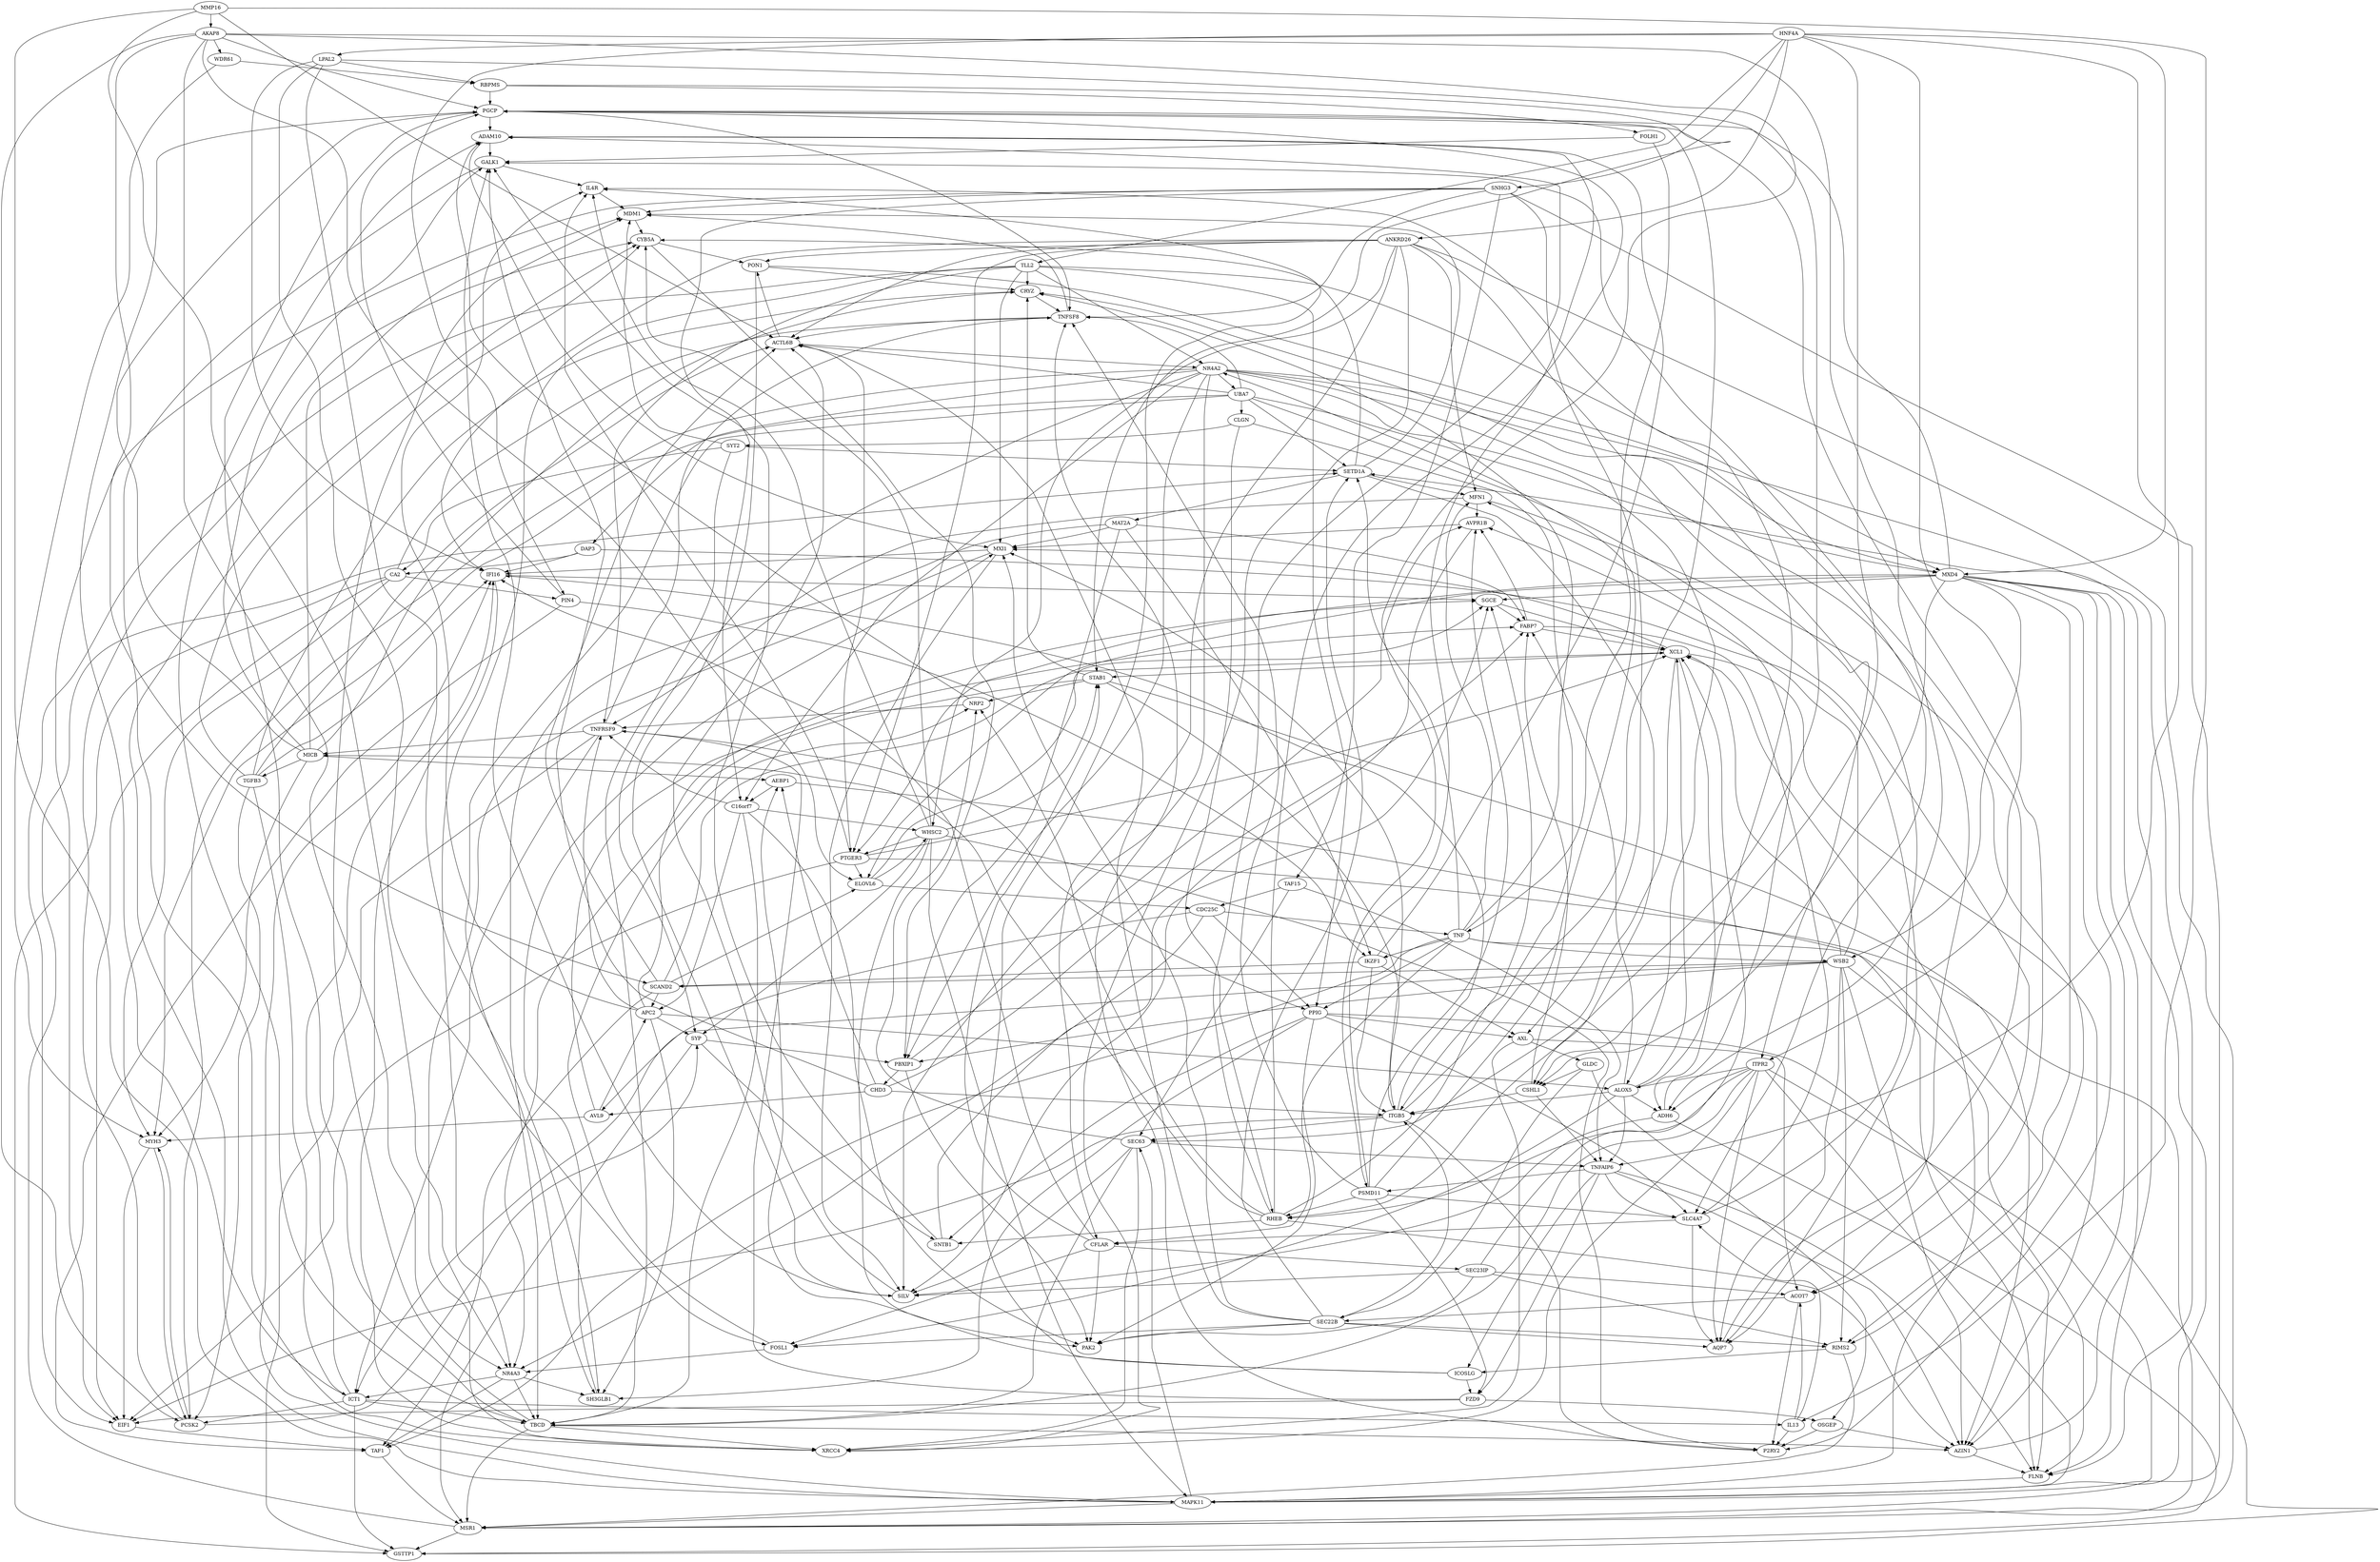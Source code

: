 digraph graphname {
1 [label="MMP16"];
2 [label="ITPR2"];
3 [label="TLL2"];
4 [label="SNHG3"];
5 [label="AVPR1B"];
6 [label="MFN1"];
7 [label="TAF15"];
8 [label="LPAL2"];
9 [label="AKAP8"];
10 [label="UBA7"];
11 [label="OSGEP"];
12 [label="ANKRD26"];
13 [label="WSB2"];
14 [label="GSTTP1"];
15 [label="FABP7"];
16 [label="SEC23IP"];
17 [label="FOLH1"];
18 [label="HNF4A"];
19 [label="NRP2"];
20 [label="STAB1"];
21 [label="PGCP"];
22 [label="IKZF1"];
23 [label="TGFB3"];
24 [label="ADH6"];
25 [label="FZD9"];
26 [label="PSMD11"];
27 [label="RBPMS"];
28 [label="DAP3"];
29 [label="CSHL1"];
30 [label="IL13"];
31 [label="PON1"];
32 [label="CDC25C"];
33 [label="SGCE"];
34 [label="C16orf7"];
35 [label="GLDC"];
36 [label="SNTB1"];
37 [label="ACTL6B"];
38 [label="XRCC4"];
39 [label="AXL"];
40 [label="MSR1"];
41 [label="ELOVL6"];
42 [label="CYB5A"];
43 [label="SYP"];
44 [label="SEC63"];
45 [label="FOSL1"];
46 [label="RIMS2"];
47 [label="MAT2A"];
48 [label="MAPK11"];
49 [label="TAF1"];
50 [label="MDM1"];
51 [label="FLNB"];
52 [label="IL4R"];
53 [label="PAK2"];
54 [label="CRYZ"];
55 [label="SYT2"];
56 [label="EIF1"];
57 [label="GALK1"];
58 [label="AZIN1"];
59 [label="IFI16"];
60 [label="AQP7"];
61 [label="CLGN"];
62 [label="SILV"];
63 [label="SCAND2"];
64 [label="PTGER3"];
65 [label="MYH3"];
66 [label="P2RY2"];
67 [label="AEBP1"];
68 [label="ALOX5"];
69 [label="PBXIP1"];
70 [label="ADAM10"];
71 [label="ICOSLG"];
72 [label="SEC22B"];
73 [label="ACOT7"];
74 [label="SH3GLB1"];
75 [label="ITGB5"];
76 [label="TNFSF8"];
77 [label="WDR61"];
78 [label="APC2"];
79 [label="PPIG"];
80 [label="CFLAR"];
81 [label="PIN4"];
82 [label="TBCD"];
83 [label="AVL9"];
84 [label="WHSC2"];
85 [label="PCSK2"];
86 [label="CA2"];
87 [label="MXI1"];
88 [label="SLC4A7"];
89 [label="ICT1"];
90 [label="CHD3"];
91 [label="MICB"];
92 [label="MXD4"];
93 [label="SETD1A"];
94 [label="XCL1"];
95 [label="TNFRSF9"];
96 [label="NR4A2"];
97 [label="NR4A3"];
98 [label="TNFAIP6"];
99 [label="TNF"];
100 [label="RHEB"];
12 -> 2
18 -> 2
18 -> 3
18 -> 4
6 -> 5
13 -> 5
15 -> 5
26 -> 5
69 -> 5
12 -> 6
24 -> 6
93 -> 6
99 -> 6
4 -> 7
18 -> 8
1 -> 9
96 -> 10
25 -> 11
35 -> 11
18 -> 12
92 -> 13
99 -> 13
24 -> 14
40 -> 14
86 -> 14
89 -> 14
95 -> 14
99 -> 14
29 -> 15
33 -> 15
47 -> 15
68 -> 15
83 -> 15
90 -> 15
80 -> 16
27 -> 17
20 -> 19
44 -> 19
45 -> 19
100 -> 19
27 -> 20
80 -> 20
84 -> 20
94 -> 20
9 -> 21
27 -> 21
75 -> 21
81 -> 21
89 -> 21
91 -> 21
92 -> 21
100 -> 21
47 -> 22
81 -> 22
99 -> 22
91 -> 23
2 -> 24
9 -> 24
68 -> 24
94 -> 24
26 -> 25
71 -> 25
98 -> 25
9 -> 26
98 -> 26
8 -> 27
77 -> 27
96 -> 28
18 -> 29
35 -> 29
92 -> 29
93 -> 29
1 -> 30
89 -> 30
12 -> 31
37 -> 31
42 -> 31
7 -> 32
41 -> 32
36 -> 33
41 -> 33
59 -> 33
78 -> 33
92 -> 33
100 -> 33
4 -> 34
67 -> 34
96 -> 34
39 -> 35
43 -> 36
79 -> 36
100 -> 36
1 -> 37
10 -> 37
12 -> 37
23 -> 37
62 -> 37
63 -> 37
72 -> 37
76 -> 37
2 -> 38
12 -> 38
39 -> 38
44 -> 38
57 -> 38
59 -> 38
82 -> 38
87 -> 38
4 -> 39
22 -> 39
79 -> 39
2 -> 40
12 -> 40
43 -> 40
46 -> 40
48 -> 40
49 -> 40
64 -> 40
82 -> 40
9 -> 41
63 -> 41
64 -> 41
92 -> 41
23 -> 42
48 -> 42
50 -> 42
84 -> 42
85 -> 42
93 -> 42
78 -> 43
84 -> 43
85 -> 43
96 -> 43
7 -> 44
48 -> 44
75 -> 44
94 -> 44
8 -> 45
68 -> 45
72 -> 45
80 -> 45
6 -> 46
13 -> 46
16 -> 46
72 -> 46
92 -> 46
93 -> 47
1 -> 48
2 -> 48
4 -> 48
51 -> 48
84 -> 48
92 -> 48
56 -> 49
63 -> 49
81 -> 49
97 -> 49
99 -> 49
4 -> 50
52 -> 50
55 -> 50
76 -> 50
82 -> 50
91 -> 50
93 -> 50
13 -> 51
58 -> 51
67 -> 51
79 -> 51
92 -> 51
96 -> 51
98 -> 51
57 -> 52
64 -> 52
68 -> 52
71 -> 52
78 -> 52
84 -> 52
16 -> 53
34 -> 53
69 -> 53
72 -> 53
79 -> 53
80 -> 53
84 -> 53
3 -> 54
20 -> 54
23 -> 54
31 -> 54
88 -> 54
91 -> 54
99 -> 54
61 -> 55
3 -> 56
4 -> 56
25 -> 56
64 -> 56
65 -> 56
75 -> 56
86 -> 56
17 -> 57
36 -> 57
60 -> 57
62 -> 57
70 -> 57
90 -> 57
91 -> 57
11 -> 58
13 -> 58
20 -> 58
82 -> 58
92 -> 58
94 -> 58
98 -> 58
100 -> 58
8 -> 59
12 -> 59
23 -> 59
28 -> 59
48 -> 59
75 -> 59
80 -> 59
87 -> 59
89 -> 59
2 -> 60
13 -> 60
28 -> 60
72 -> 60
88 -> 60
96 -> 60
10 -> 61
5 -> 62
16 -> 62
24 -> 62
31 -> 62
44 -> 62
87 -> 62
96 -> 62
9 -> 63
13 -> 63
22 -> 63
12 -> 64
37 -> 64
84 -> 64
92 -> 64
10 -> 65
77 -> 65
83 -> 65
85 -> 65
86 -> 65
91 -> 65
11 -> 66
30 -> 66
73 -> 66
75 -> 66
84 -> 66
92 -> 66
71 -> 67
90 -> 67
91 -> 67
2 -> 68
78 -> 68
96 -> 68
13 -> 69
42 -> 69
43 -> 69
47 -> 69
96 -> 69
19 -> 70
21 -> 70
22 -> 70
26 -> 70
82 -> 70
100 -> 70
46 -> 71
98 -> 71
35 -> 72
73 -> 72
10 -> 73
16 -> 73
21 -> 73
30 -> 73
39 -> 73
8 -> 74
10 -> 74
78 -> 74
79 -> 74
97 -> 74
20 -> 75
22 -> 75
29 -> 75
61 -> 75
68 -> 75
72 -> 75
90 -> 75
4 -> 76
10 -> 76
21 -> 76
26 -> 76
54 -> 76
66 -> 76
86 -> 76
95 -> 76
9 -> 77
34 -> 78
63 -> 78
83 -> 78
3 -> 79
32 -> 79
95 -> 79
99 -> 79
12 -> 80
88 -> 80
99 -> 80
18 -> 81
86 -> 81
2 -> 82
21 -> 82
34 -> 82
44 -> 82
47 -> 82
55 -> 82
89 -> 82
97 -> 82
13 -> 83
90 -> 83
12 -> 84
34 -> 84
41 -> 84
9 -> 85
23 -> 85
65 -> 85
89 -> 85
96 -> 85
28 -> 86
55 -> 86
3 -> 87
5 -> 87
47 -> 87
70 -> 87
72 -> 87
74 -> 87
75 -> 87
94 -> 87
15 -> 88
26 -> 88
30 -> 88
31 -> 88
79 -> 88
98 -> 88
23 -> 89
32 -> 89
95 -> 89
97 -> 89
69 -> 90
95 -> 91
100 -> 91
3 -> 92
10 -> 92
18 -> 92
96 -> 92
10 -> 93
40 -> 93
55 -> 93
58 -> 93
72 -> 93
99 -> 93
13 -> 94
15 -> 94
16 -> 94
33 -> 94
48 -> 94
63 -> 94
64 -> 94
68 -> 94
3 -> 95
6 -> 95
19 -> 95
25 -> 95
34 -> 95
78 -> 95
3 -> 96
26 -> 96
37 -> 96
1 -> 97
3 -> 97
9 -> 97
20 -> 97
32 -> 97
45 -> 97
7 -> 98
18 -> 98
29 -> 98
44 -> 98
68 -> 98
17 -> 99
32 -> 99
2 -> 100
8 -> 100
26 -> 100
61 -> 100
}

